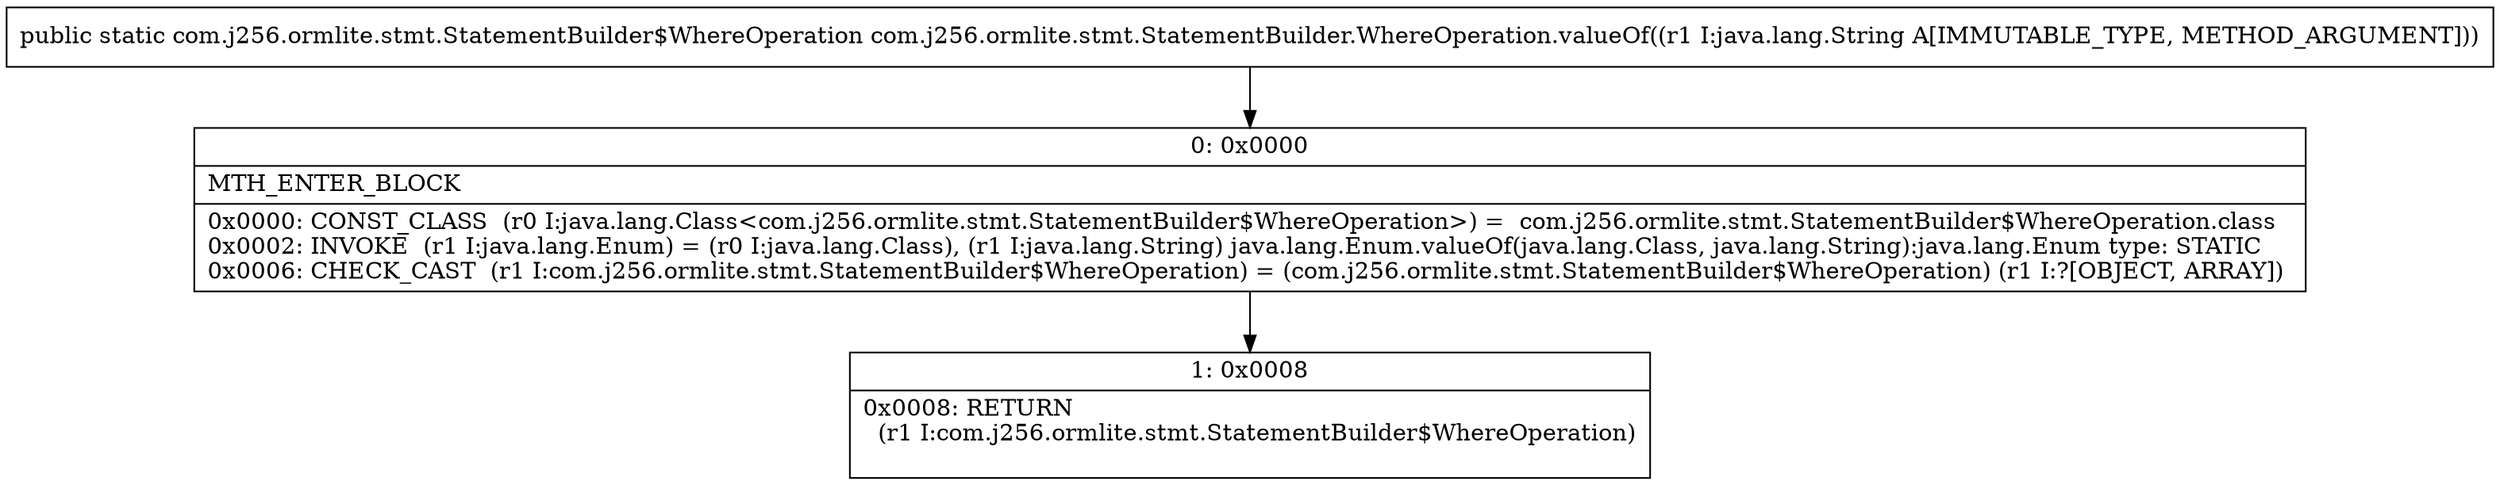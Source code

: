 digraph "CFG forcom.j256.ormlite.stmt.StatementBuilder.WhereOperation.valueOf(Ljava\/lang\/String;)Lcom\/j256\/ormlite\/stmt\/StatementBuilder$WhereOperation;" {
Node_0 [shape=record,label="{0\:\ 0x0000|MTH_ENTER_BLOCK\l|0x0000: CONST_CLASS  (r0 I:java.lang.Class\<com.j256.ormlite.stmt.StatementBuilder$WhereOperation\>) =  com.j256.ormlite.stmt.StatementBuilder$WhereOperation.class \l0x0002: INVOKE  (r1 I:java.lang.Enum) = (r0 I:java.lang.Class), (r1 I:java.lang.String) java.lang.Enum.valueOf(java.lang.Class, java.lang.String):java.lang.Enum type: STATIC \l0x0006: CHECK_CAST  (r1 I:com.j256.ormlite.stmt.StatementBuilder$WhereOperation) = (com.j256.ormlite.stmt.StatementBuilder$WhereOperation) (r1 I:?[OBJECT, ARRAY]) \l}"];
Node_1 [shape=record,label="{1\:\ 0x0008|0x0008: RETURN  \l  (r1 I:com.j256.ormlite.stmt.StatementBuilder$WhereOperation)\l \l}"];
MethodNode[shape=record,label="{public static com.j256.ormlite.stmt.StatementBuilder$WhereOperation com.j256.ormlite.stmt.StatementBuilder.WhereOperation.valueOf((r1 I:java.lang.String A[IMMUTABLE_TYPE, METHOD_ARGUMENT])) }"];
MethodNode -> Node_0;
Node_0 -> Node_1;
}

